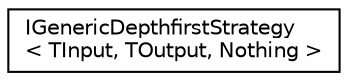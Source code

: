 digraph "Graphical Class Hierarchy"
{
 // LATEX_PDF_SIZE
  edge [fontname="Helvetica",fontsize="10",labelfontname="Helvetica",labelfontsize="10"];
  node [fontname="Helvetica",fontsize="10",shape=record];
  rankdir="LR";
  Node0 [label="IGenericDepthfirstStrategy\l\< TInput, TOutput, Nothing \>",height=0.2,width=0.4,color="black", fillcolor="white", style="filled",URL="$classarm__conv_1_1pooling_1_1_i_generic_depthfirst_strategy_3_01_t_input_00_01_t_output_00_01_nothing_01_4.xhtml",tooltip=" "];
}
